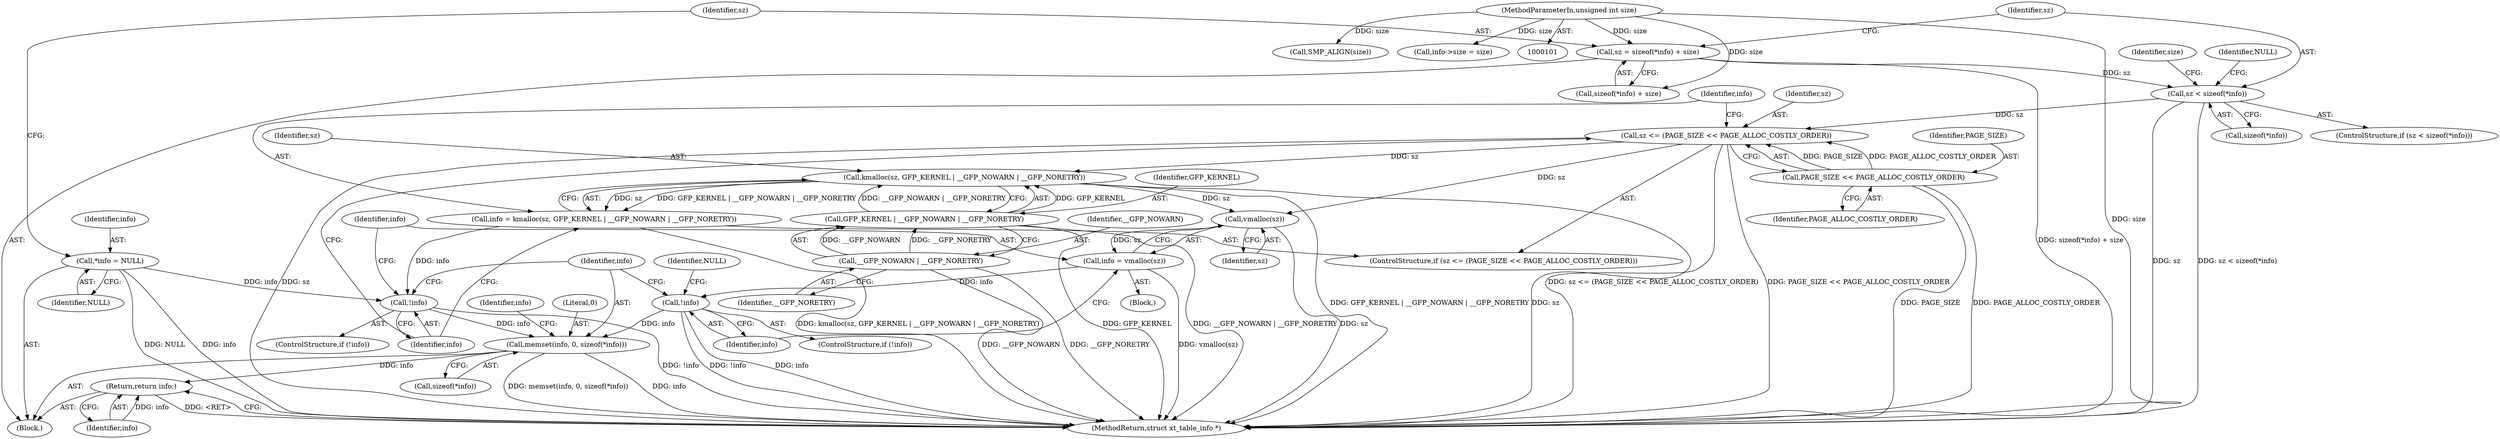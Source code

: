 digraph "0_linux_d157bd761585605b7882935ffb86286919f62ea1@pointer" {
"1000163" [label="(Call,memset(info, 0, sizeof(*info)))"];
"1000159" [label="(Call,!info)"];
"1000154" [label="(Call,info = vmalloc(sz))"];
"1000156" [label="(Call,vmalloc(sz))"];
"1000143" [label="(Call,kmalloc(sz, GFP_KERNEL | __GFP_NOWARN | __GFP_NORETRY))"];
"1000136" [label="(Call,sz <= (PAGE_SIZE << PAGE_ALLOC_COSTLY_ORDER))"];
"1000117" [label="(Call,sz < sizeof(*info))"];
"1000109" [label="(Call,sz = sizeof(*info) + size)"];
"1000102" [label="(MethodParameterIn,unsigned int size)"];
"1000138" [label="(Call,PAGE_SIZE << PAGE_ALLOC_COSTLY_ORDER)"];
"1000145" [label="(Call,GFP_KERNEL | __GFP_NOWARN | __GFP_NORETRY)"];
"1000147" [label="(Call,__GFP_NOWARN | __GFP_NORETRY)"];
"1000151" [label="(Call,!info)"];
"1000141" [label="(Call,info = kmalloc(sz, GFP_KERNEL | __GFP_NOWARN | __GFP_NORETRY))"];
"1000105" [label="(Call,*info = NULL)"];
"1000174" [label="(Return,return info;)"];
"1000157" [label="(Identifier,sz)"];
"1000175" [label="(Identifier,info)"];
"1000154" [label="(Call,info = vmalloc(sz))"];
"1000141" [label="(Call,info = kmalloc(sz, GFP_KERNEL | __GFP_NOWARN | __GFP_NORETRY))"];
"1000162" [label="(Identifier,NULL)"];
"1000142" [label="(Identifier,info)"];
"1000138" [label="(Call,PAGE_SIZE << PAGE_ALLOC_COSTLY_ORDER)"];
"1000117" [label="(Call,sz < sizeof(*info))"];
"1000119" [label="(Call,sizeof(*info))"];
"1000140" [label="(Identifier,PAGE_ALLOC_COSTLY_ORDER)"];
"1000105" [label="(Call,*info = NULL)"];
"1000153" [label="(Block,)"];
"1000110" [label="(Identifier,sz)"];
"1000103" [label="(Block,)"];
"1000156" [label="(Call,vmalloc(sz))"];
"1000123" [label="(Identifier,NULL)"];
"1000163" [label="(Call,memset(info, 0, sizeof(*info)))"];
"1000155" [label="(Identifier,info)"];
"1000118" [label="(Identifier,sz)"];
"1000136" [label="(Call,sz <= (PAGE_SIZE << PAGE_ALLOC_COSTLY_ORDER))"];
"1000135" [label="(ControlStructure,if (sz <= (PAGE_SIZE << PAGE_ALLOC_COSTLY_ORDER)))"];
"1000176" [label="(MethodReturn,struct xt_table_info *)"];
"1000129" [label="(Identifier,size)"];
"1000150" [label="(ControlStructure,if (!info))"];
"1000151" [label="(Call,!info)"];
"1000164" [label="(Identifier,info)"];
"1000147" [label="(Call,__GFP_NOWARN | __GFP_NORETRY)"];
"1000160" [label="(Identifier,info)"];
"1000174" [label="(Return,return info;)"];
"1000111" [label="(Call,sizeof(*info) + size)"];
"1000169" [label="(Call,info->size = size)"];
"1000106" [label="(Identifier,info)"];
"1000165" [label="(Literal,0)"];
"1000107" [label="(Identifier,NULL)"];
"1000145" [label="(Call,GFP_KERNEL | __GFP_NOWARN | __GFP_NORETRY)"];
"1000149" [label="(Identifier,__GFP_NORETRY)"];
"1000128" [label="(Call,SMP_ALIGN(size))"];
"1000152" [label="(Identifier,info)"];
"1000102" [label="(MethodParameterIn,unsigned int size)"];
"1000158" [label="(ControlStructure,if (!info))"];
"1000116" [label="(ControlStructure,if (sz < sizeof(*info)))"];
"1000139" [label="(Identifier,PAGE_SIZE)"];
"1000137" [label="(Identifier,sz)"];
"1000148" [label="(Identifier,__GFP_NOWARN)"];
"1000171" [label="(Identifier,info)"];
"1000146" [label="(Identifier,GFP_KERNEL)"];
"1000166" [label="(Call,sizeof(*info))"];
"1000159" [label="(Call,!info)"];
"1000143" [label="(Call,kmalloc(sz, GFP_KERNEL | __GFP_NOWARN | __GFP_NORETRY))"];
"1000109" [label="(Call,sz = sizeof(*info) + size)"];
"1000144" [label="(Identifier,sz)"];
"1000163" -> "1000103"  [label="AST: "];
"1000163" -> "1000166"  [label="CFG: "];
"1000164" -> "1000163"  [label="AST: "];
"1000165" -> "1000163"  [label="AST: "];
"1000166" -> "1000163"  [label="AST: "];
"1000171" -> "1000163"  [label="CFG: "];
"1000163" -> "1000176"  [label="DDG: info"];
"1000163" -> "1000176"  [label="DDG: memset(info, 0, sizeof(*info))"];
"1000159" -> "1000163"  [label="DDG: info"];
"1000151" -> "1000163"  [label="DDG: info"];
"1000163" -> "1000174"  [label="DDG: info"];
"1000159" -> "1000158"  [label="AST: "];
"1000159" -> "1000160"  [label="CFG: "];
"1000160" -> "1000159"  [label="AST: "];
"1000162" -> "1000159"  [label="CFG: "];
"1000164" -> "1000159"  [label="CFG: "];
"1000159" -> "1000176"  [label="DDG: info"];
"1000159" -> "1000176"  [label="DDG: !info"];
"1000154" -> "1000159"  [label="DDG: info"];
"1000154" -> "1000153"  [label="AST: "];
"1000154" -> "1000156"  [label="CFG: "];
"1000155" -> "1000154"  [label="AST: "];
"1000156" -> "1000154"  [label="AST: "];
"1000160" -> "1000154"  [label="CFG: "];
"1000154" -> "1000176"  [label="DDG: vmalloc(sz)"];
"1000156" -> "1000154"  [label="DDG: sz"];
"1000156" -> "1000157"  [label="CFG: "];
"1000157" -> "1000156"  [label="AST: "];
"1000156" -> "1000176"  [label="DDG: sz"];
"1000143" -> "1000156"  [label="DDG: sz"];
"1000136" -> "1000156"  [label="DDG: sz"];
"1000143" -> "1000141"  [label="AST: "];
"1000143" -> "1000145"  [label="CFG: "];
"1000144" -> "1000143"  [label="AST: "];
"1000145" -> "1000143"  [label="AST: "];
"1000141" -> "1000143"  [label="CFG: "];
"1000143" -> "1000176"  [label="DDG: sz"];
"1000143" -> "1000176"  [label="DDG: GFP_KERNEL | __GFP_NOWARN | __GFP_NORETRY"];
"1000143" -> "1000141"  [label="DDG: sz"];
"1000143" -> "1000141"  [label="DDG: GFP_KERNEL | __GFP_NOWARN | __GFP_NORETRY"];
"1000136" -> "1000143"  [label="DDG: sz"];
"1000145" -> "1000143"  [label="DDG: GFP_KERNEL"];
"1000145" -> "1000143"  [label="DDG: __GFP_NOWARN | __GFP_NORETRY"];
"1000136" -> "1000135"  [label="AST: "];
"1000136" -> "1000138"  [label="CFG: "];
"1000137" -> "1000136"  [label="AST: "];
"1000138" -> "1000136"  [label="AST: "];
"1000142" -> "1000136"  [label="CFG: "];
"1000152" -> "1000136"  [label="CFG: "];
"1000136" -> "1000176"  [label="DDG: sz <= (PAGE_SIZE << PAGE_ALLOC_COSTLY_ORDER)"];
"1000136" -> "1000176"  [label="DDG: PAGE_SIZE << PAGE_ALLOC_COSTLY_ORDER"];
"1000136" -> "1000176"  [label="DDG: sz"];
"1000117" -> "1000136"  [label="DDG: sz"];
"1000138" -> "1000136"  [label="DDG: PAGE_SIZE"];
"1000138" -> "1000136"  [label="DDG: PAGE_ALLOC_COSTLY_ORDER"];
"1000117" -> "1000116"  [label="AST: "];
"1000117" -> "1000119"  [label="CFG: "];
"1000118" -> "1000117"  [label="AST: "];
"1000119" -> "1000117"  [label="AST: "];
"1000123" -> "1000117"  [label="CFG: "];
"1000129" -> "1000117"  [label="CFG: "];
"1000117" -> "1000176"  [label="DDG: sz"];
"1000117" -> "1000176"  [label="DDG: sz < sizeof(*info)"];
"1000109" -> "1000117"  [label="DDG: sz"];
"1000109" -> "1000103"  [label="AST: "];
"1000109" -> "1000111"  [label="CFG: "];
"1000110" -> "1000109"  [label="AST: "];
"1000111" -> "1000109"  [label="AST: "];
"1000118" -> "1000109"  [label="CFG: "];
"1000109" -> "1000176"  [label="DDG: sizeof(*info) + size"];
"1000102" -> "1000109"  [label="DDG: size"];
"1000102" -> "1000101"  [label="AST: "];
"1000102" -> "1000176"  [label="DDG: size"];
"1000102" -> "1000111"  [label="DDG: size"];
"1000102" -> "1000128"  [label="DDG: size"];
"1000102" -> "1000169"  [label="DDG: size"];
"1000138" -> "1000140"  [label="CFG: "];
"1000139" -> "1000138"  [label="AST: "];
"1000140" -> "1000138"  [label="AST: "];
"1000138" -> "1000176"  [label="DDG: PAGE_SIZE"];
"1000138" -> "1000176"  [label="DDG: PAGE_ALLOC_COSTLY_ORDER"];
"1000145" -> "1000147"  [label="CFG: "];
"1000146" -> "1000145"  [label="AST: "];
"1000147" -> "1000145"  [label="AST: "];
"1000145" -> "1000176"  [label="DDG: GFP_KERNEL"];
"1000145" -> "1000176"  [label="DDG: __GFP_NOWARN | __GFP_NORETRY"];
"1000147" -> "1000145"  [label="DDG: __GFP_NOWARN"];
"1000147" -> "1000145"  [label="DDG: __GFP_NORETRY"];
"1000147" -> "1000149"  [label="CFG: "];
"1000148" -> "1000147"  [label="AST: "];
"1000149" -> "1000147"  [label="AST: "];
"1000147" -> "1000176"  [label="DDG: __GFP_NORETRY"];
"1000147" -> "1000176"  [label="DDG: __GFP_NOWARN"];
"1000151" -> "1000150"  [label="AST: "];
"1000151" -> "1000152"  [label="CFG: "];
"1000152" -> "1000151"  [label="AST: "];
"1000155" -> "1000151"  [label="CFG: "];
"1000164" -> "1000151"  [label="CFG: "];
"1000151" -> "1000176"  [label="DDG: !info"];
"1000141" -> "1000151"  [label="DDG: info"];
"1000105" -> "1000151"  [label="DDG: info"];
"1000141" -> "1000135"  [label="AST: "];
"1000142" -> "1000141"  [label="AST: "];
"1000152" -> "1000141"  [label="CFG: "];
"1000141" -> "1000176"  [label="DDG: kmalloc(sz, GFP_KERNEL | __GFP_NOWARN | __GFP_NORETRY)"];
"1000105" -> "1000103"  [label="AST: "];
"1000105" -> "1000107"  [label="CFG: "];
"1000106" -> "1000105"  [label="AST: "];
"1000107" -> "1000105"  [label="AST: "];
"1000110" -> "1000105"  [label="CFG: "];
"1000105" -> "1000176"  [label="DDG: NULL"];
"1000105" -> "1000176"  [label="DDG: info"];
"1000174" -> "1000103"  [label="AST: "];
"1000174" -> "1000175"  [label="CFG: "];
"1000175" -> "1000174"  [label="AST: "];
"1000176" -> "1000174"  [label="CFG: "];
"1000174" -> "1000176"  [label="DDG: <RET>"];
"1000175" -> "1000174"  [label="DDG: info"];
}
